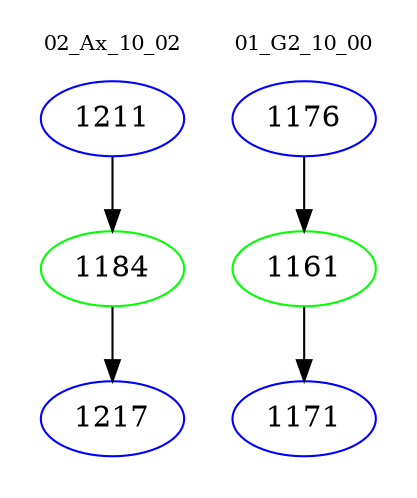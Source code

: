 digraph{
subgraph cluster_0 {
color = white
label = "02_Ax_10_02";
fontsize=10;
T0_1211 [label="1211", color="blue"]
T0_1211 -> T0_1184 [color="black"]
T0_1184 [label="1184", color="green"]
T0_1184 -> T0_1217 [color="black"]
T0_1217 [label="1217", color="blue"]
}
subgraph cluster_1 {
color = white
label = "01_G2_10_00";
fontsize=10;
T1_1176 [label="1176", color="blue"]
T1_1176 -> T1_1161 [color="black"]
T1_1161 [label="1161", color="green"]
T1_1161 -> T1_1171 [color="black"]
T1_1171 [label="1171", color="blue"]
}
}
